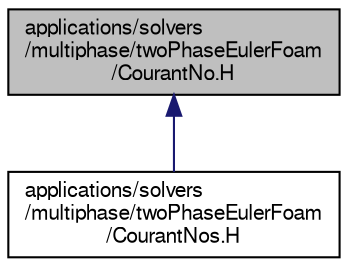 digraph "applications/solvers/multiphase/twoPhaseEulerFoam/CourantNo.H"
{
  bgcolor="transparent";
  edge [fontname="FreeSans",fontsize="10",labelfontname="FreeSans",labelfontsize="10"];
  node [fontname="FreeSans",fontsize="10",shape=record];
  Node1 [label="applications/solvers\l/multiphase/twoPhaseEulerFoam\l/CourantNo.H",height=0.2,width=0.4,color="black", fillcolor="grey75", style="filled" fontcolor="black"];
  Node1 -> Node2 [dir="back",color="midnightblue",fontsize="10",style="solid",fontname="FreeSans"];
  Node2 [label="applications/solvers\l/multiphase/twoPhaseEulerFoam\l/CourantNos.H",height=0.2,width=0.4,color="black",URL="$a03318.html"];
}
